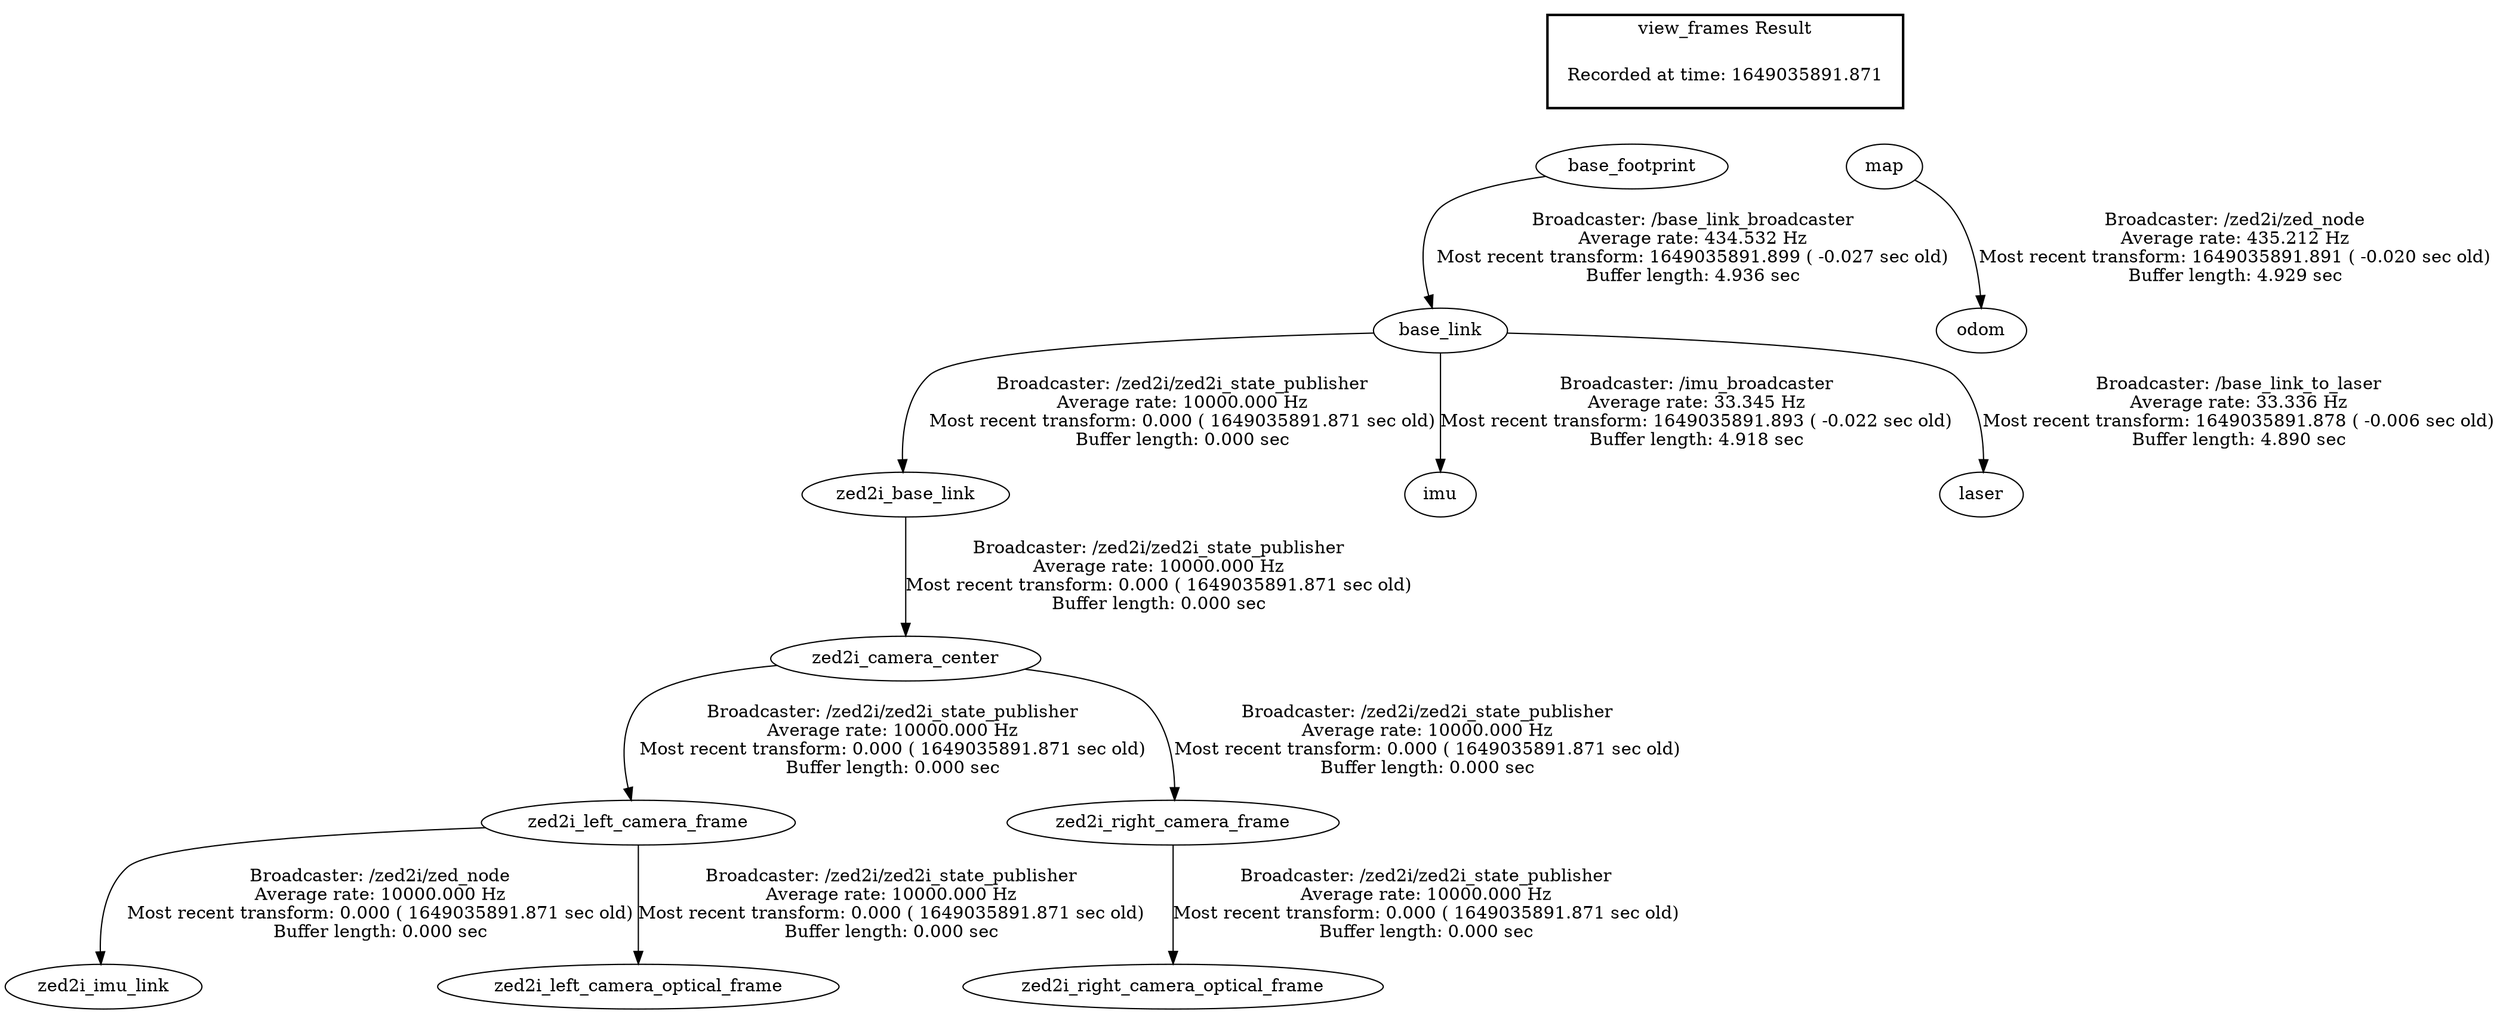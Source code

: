 digraph G {
"zed2i_left_camera_frame" -> "zed2i_imu_link"[label="Broadcaster: /zed2i/zed_node\nAverage rate: 10000.000 Hz\nMost recent transform: 0.000 ( 1649035891.871 sec old)\nBuffer length: 0.000 sec\n"];
"zed2i_camera_center" -> "zed2i_left_camera_frame"[label="Broadcaster: /zed2i/zed2i_state_publisher\nAverage rate: 10000.000 Hz\nMost recent transform: 0.000 ( 1649035891.871 sec old)\nBuffer length: 0.000 sec\n"];
"base_link" -> "zed2i_base_link"[label="Broadcaster: /zed2i/zed2i_state_publisher\nAverage rate: 10000.000 Hz\nMost recent transform: 0.000 ( 1649035891.871 sec old)\nBuffer length: 0.000 sec\n"];
"base_footprint" -> "base_link"[label="Broadcaster: /base_link_broadcaster\nAverage rate: 434.532 Hz\nMost recent transform: 1649035891.899 ( -0.027 sec old)\nBuffer length: 4.936 sec\n"];
"zed2i_base_link" -> "zed2i_camera_center"[label="Broadcaster: /zed2i/zed2i_state_publisher\nAverage rate: 10000.000 Hz\nMost recent transform: 0.000 ( 1649035891.871 sec old)\nBuffer length: 0.000 sec\n"];
"zed2i_left_camera_frame" -> "zed2i_left_camera_optical_frame"[label="Broadcaster: /zed2i/zed2i_state_publisher\nAverage rate: 10000.000 Hz\nMost recent transform: 0.000 ( 1649035891.871 sec old)\nBuffer length: 0.000 sec\n"];
"zed2i_camera_center" -> "zed2i_right_camera_frame"[label="Broadcaster: /zed2i/zed2i_state_publisher\nAverage rate: 10000.000 Hz\nMost recent transform: 0.000 ( 1649035891.871 sec old)\nBuffer length: 0.000 sec\n"];
"zed2i_right_camera_frame" -> "zed2i_right_camera_optical_frame"[label="Broadcaster: /zed2i/zed2i_state_publisher\nAverage rate: 10000.000 Hz\nMost recent transform: 0.000 ( 1649035891.871 sec old)\nBuffer length: 0.000 sec\n"];
"base_link" -> "imu"[label="Broadcaster: /imu_broadcaster\nAverage rate: 33.345 Hz\nMost recent transform: 1649035891.893 ( -0.022 sec old)\nBuffer length: 4.918 sec\n"];
"map" -> "odom"[label="Broadcaster: /zed2i/zed_node\nAverage rate: 435.212 Hz\nMost recent transform: 1649035891.891 ( -0.020 sec old)\nBuffer length: 4.929 sec\n"];
"base_link" -> "laser"[label="Broadcaster: /base_link_to_laser\nAverage rate: 33.336 Hz\nMost recent transform: 1649035891.878 ( -0.006 sec old)\nBuffer length: 4.890 sec\n"];
edge [style=invis];
 subgraph cluster_legend { style=bold; color=black; label ="view_frames Result";
"Recorded at time: 1649035891.871"[ shape=plaintext ] ;
 }->"map";
edge [style=invis];
 subgraph cluster_legend { style=bold; color=black; label ="view_frames Result";
"Recorded at time: 1649035891.871"[ shape=plaintext ] ;
 }->"base_footprint";
}